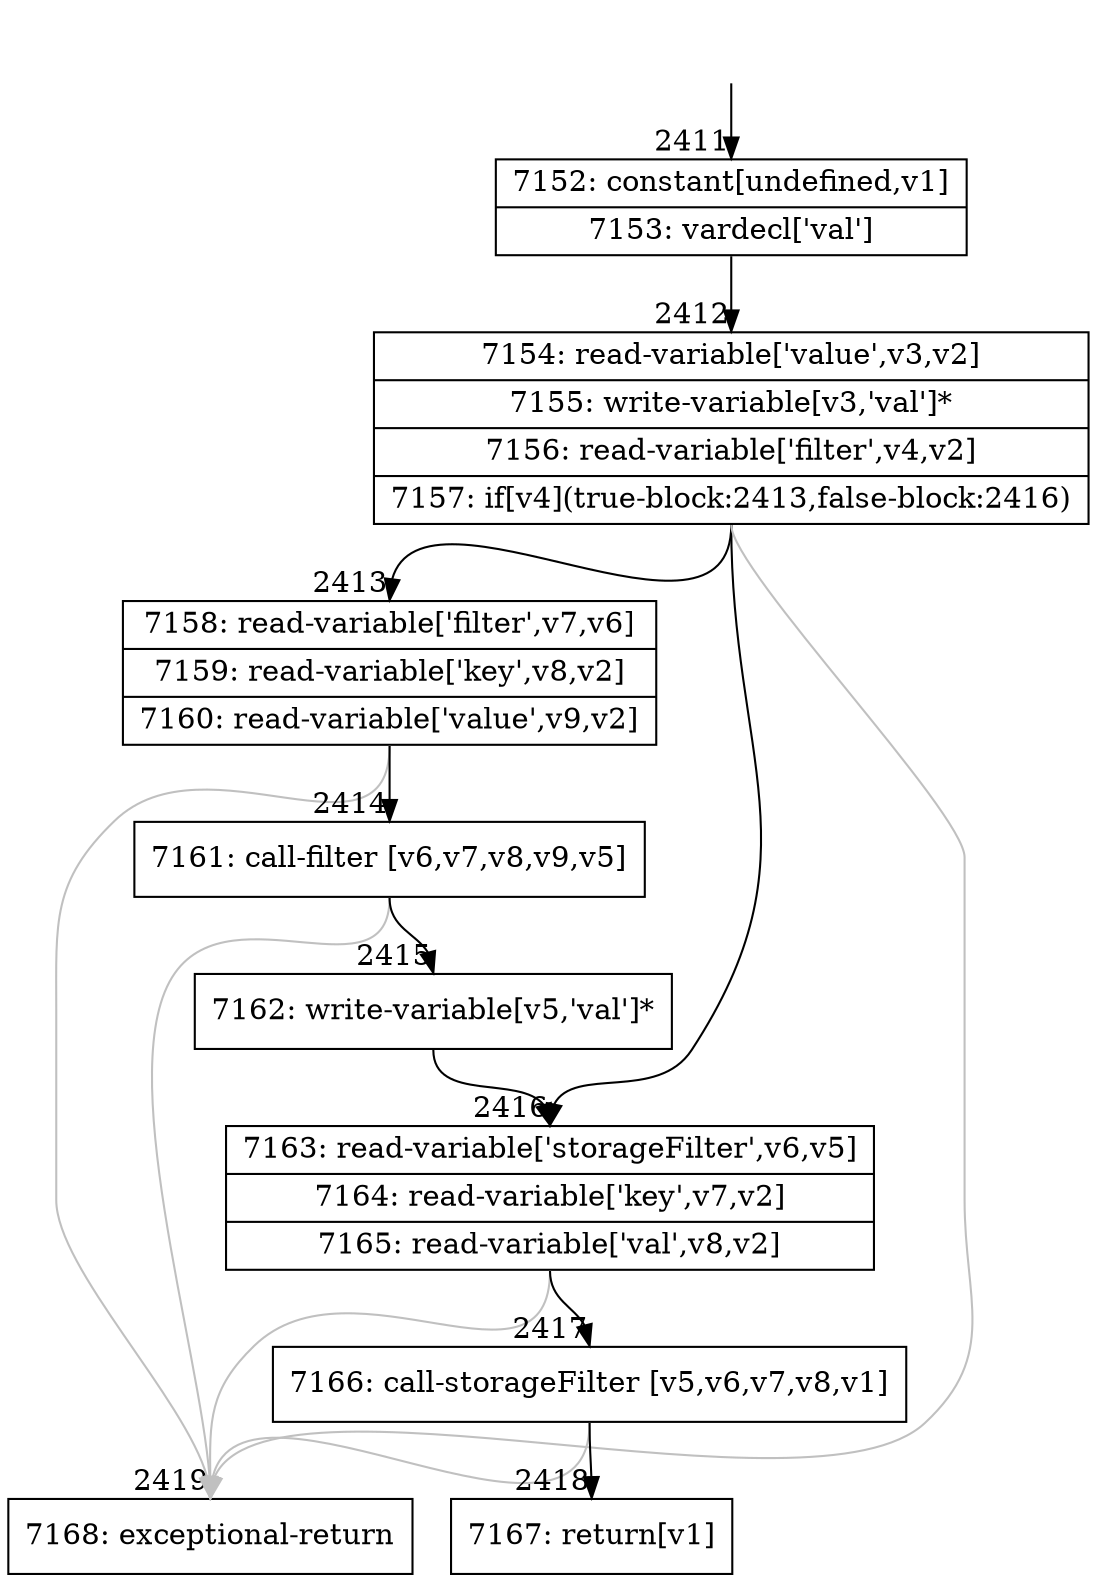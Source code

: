 digraph {
rankdir="TD"
BB_entry266[shape=none,label=""];
BB_entry266 -> BB2411 [tailport=s, headport=n, headlabel="    2411"]
BB2411 [shape=record label="{7152: constant[undefined,v1]|7153: vardecl['val']}" ] 
BB2411 -> BB2412 [tailport=s, headport=n, headlabel="      2412"]
BB2412 [shape=record label="{7154: read-variable['value',v3,v2]|7155: write-variable[v3,'val']*|7156: read-variable['filter',v4,v2]|7157: if[v4](true-block:2413,false-block:2416)}" ] 
BB2412 -> BB2413 [tailport=s, headport=n, headlabel="      2413"]
BB2412 -> BB2416 [tailport=s, headport=n, headlabel="      2416"]
BB2412 -> BB2419 [tailport=s, headport=n, color=gray, headlabel="      2419"]
BB2413 [shape=record label="{7158: read-variable['filter',v7,v6]|7159: read-variable['key',v8,v2]|7160: read-variable['value',v9,v2]}" ] 
BB2413 -> BB2414 [tailport=s, headport=n, headlabel="      2414"]
BB2413 -> BB2419 [tailport=s, headport=n, color=gray]
BB2414 [shape=record label="{7161: call-filter [v6,v7,v8,v9,v5]}" ] 
BB2414 -> BB2415 [tailport=s, headport=n, headlabel="      2415"]
BB2414 -> BB2419 [tailport=s, headport=n, color=gray]
BB2415 [shape=record label="{7162: write-variable[v5,'val']*}" ] 
BB2415 -> BB2416 [tailport=s, headport=n]
BB2416 [shape=record label="{7163: read-variable['storageFilter',v6,v5]|7164: read-variable['key',v7,v2]|7165: read-variable['val',v8,v2]}" ] 
BB2416 -> BB2417 [tailport=s, headport=n, headlabel="      2417"]
BB2416 -> BB2419 [tailport=s, headport=n, color=gray]
BB2417 [shape=record label="{7166: call-storageFilter [v5,v6,v7,v8,v1]}" ] 
BB2417 -> BB2418 [tailport=s, headport=n, headlabel="      2418"]
BB2417 -> BB2419 [tailport=s, headport=n, color=gray]
BB2418 [shape=record label="{7167: return[v1]}" ] 
BB2419 [shape=record label="{7168: exceptional-return}" ] 
//#$~ 2816
}
